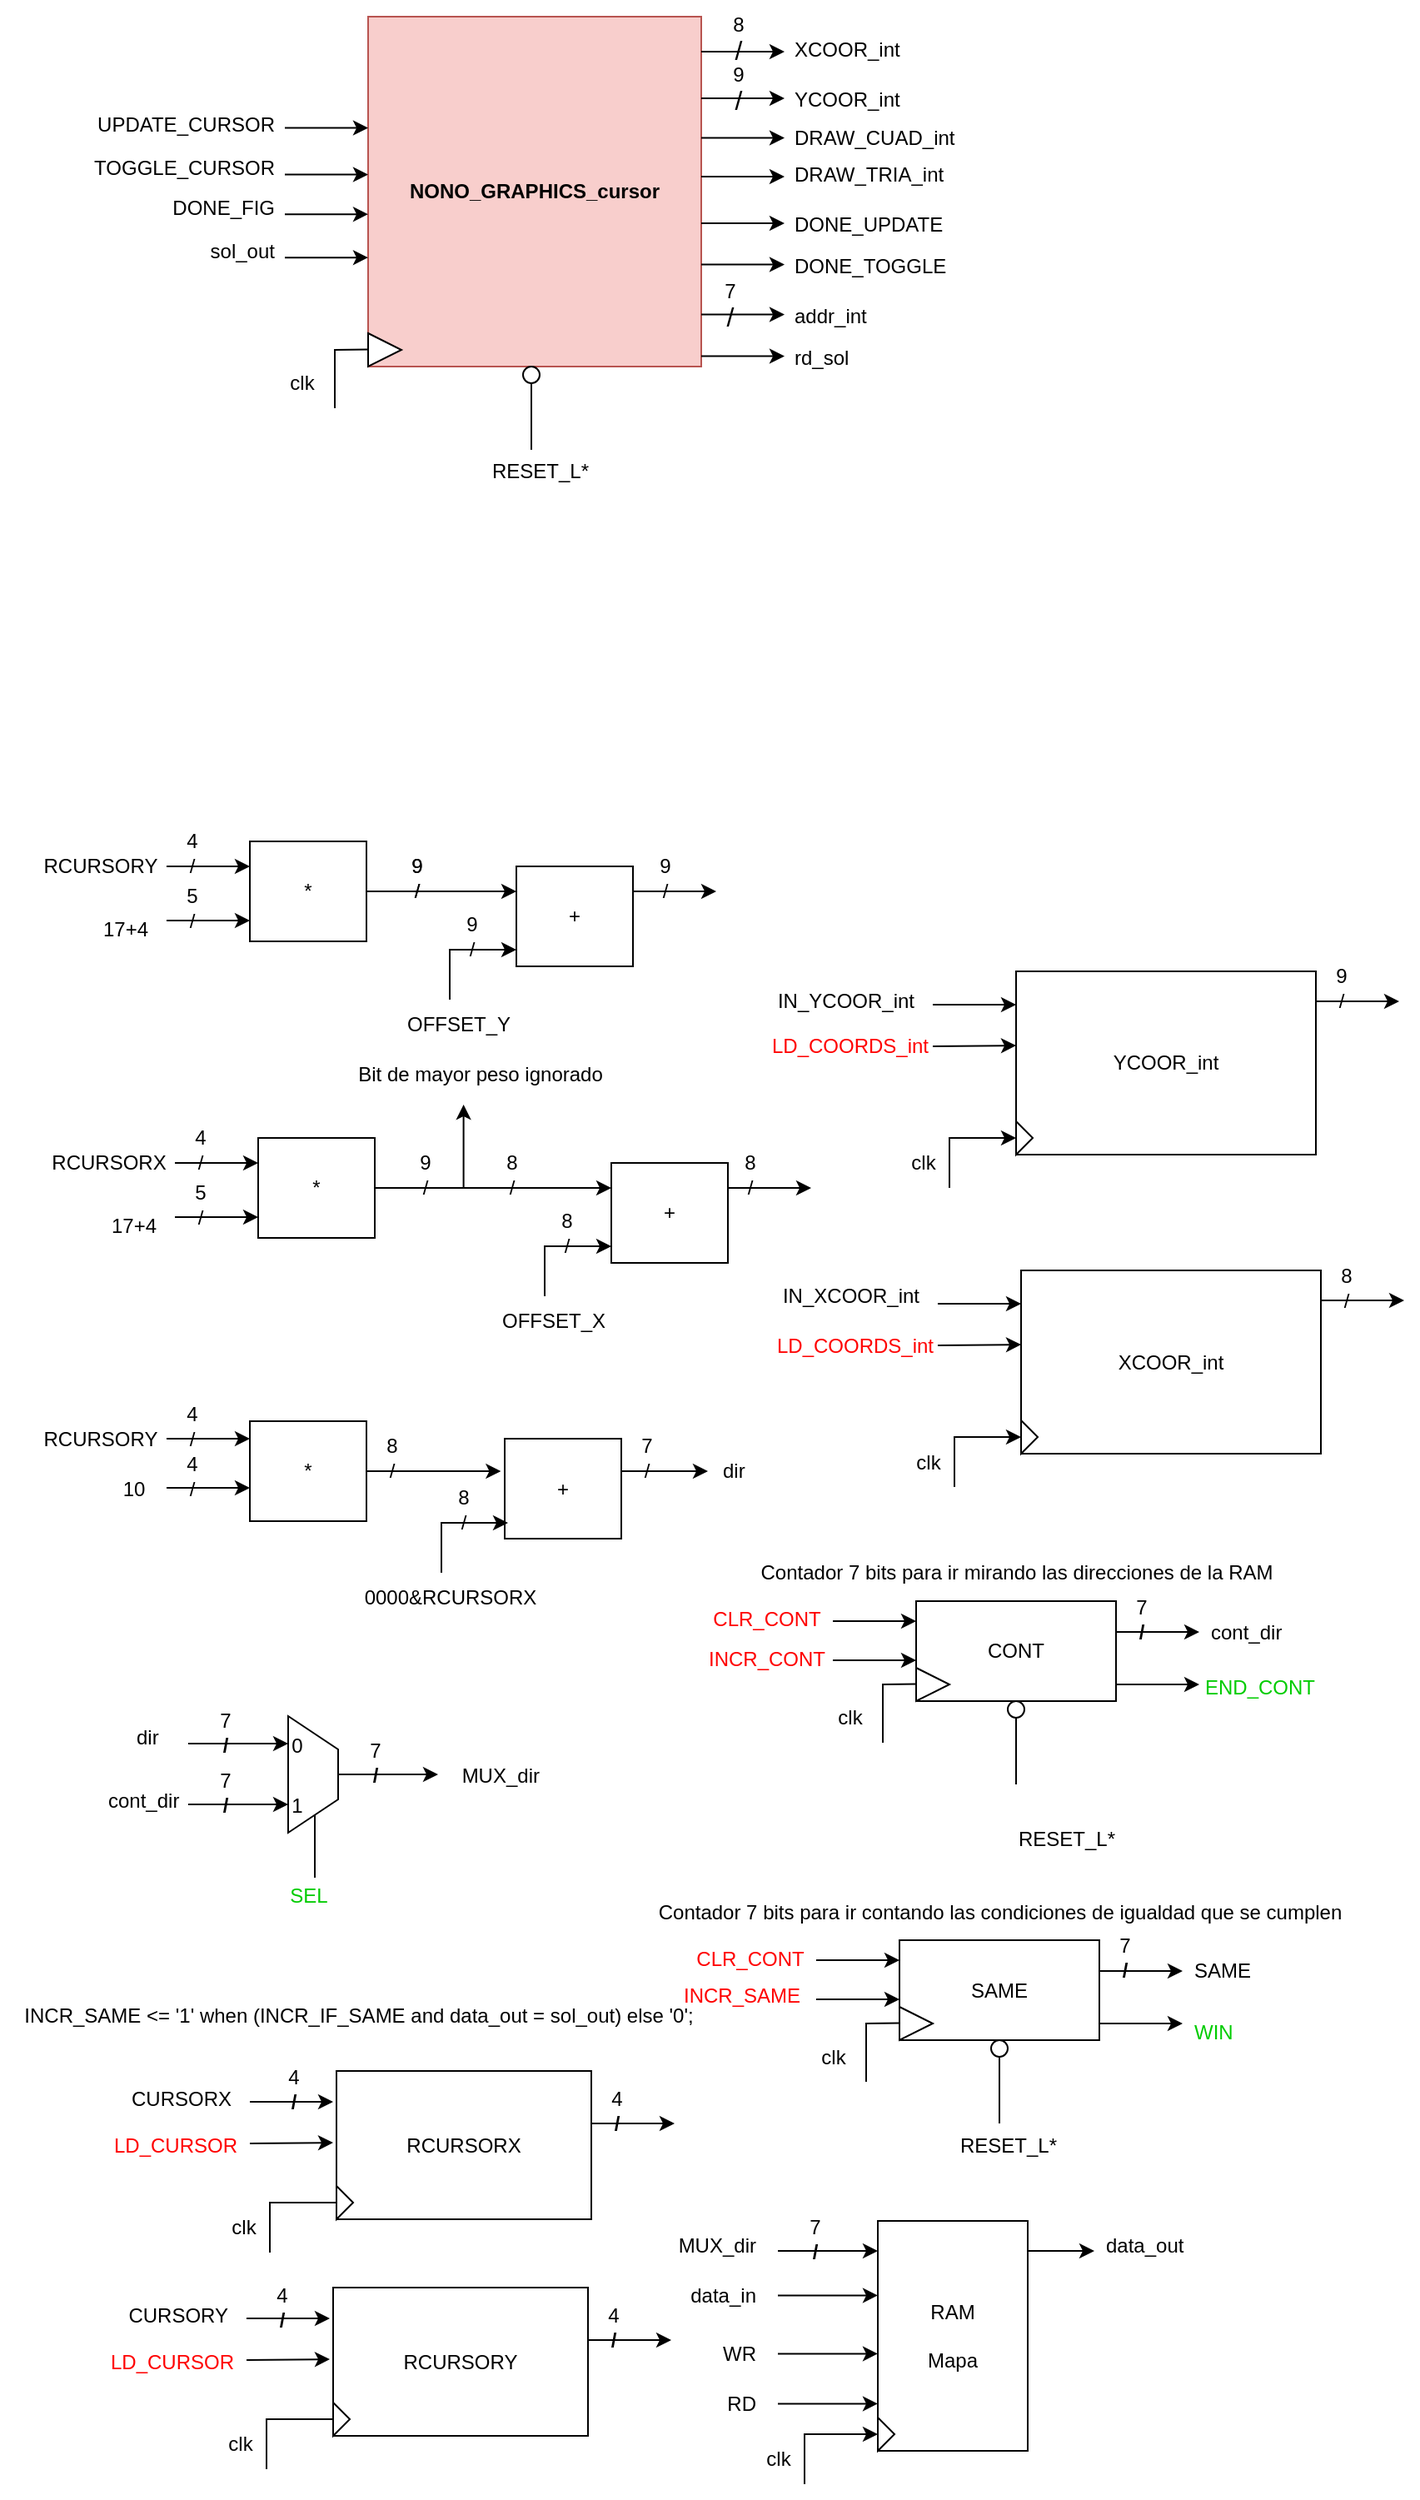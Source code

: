 <mxfile version="22.1.21" type="device">
  <diagram name="Page-1" id="btp2FHUVKv2wp8G3yKKz">
    <mxGraphModel dx="3544" dy="2386" grid="1" gridSize="10" guides="1" tooltips="1" connect="1" arrows="1" fold="1" page="1" pageScale="1" pageWidth="850" pageHeight="1100" math="0" shadow="0">
      <root>
        <mxCell id="0" />
        <mxCell id="1" parent="0" />
        <mxCell id="HmjeX0NrFTV2RBuzeUnH-74" value="" style="edgeStyle=none;orthogonalLoop=1;jettySize=auto;html=1;rounded=0;endArrow=none;endFill=0;" parent="1" edge="1">
          <mxGeometry width="100" relative="1" as="geometry">
            <mxPoint x="-661" y="717" as="sourcePoint" />
            <mxPoint x="-661" y="677" as="targetPoint" />
            <Array as="points" />
          </mxGeometry>
        </mxCell>
        <mxCell id="_-1uG-47PIhJoM_87xiy-3" value="XCOOR_int" style="rounded=0;whiteSpace=wrap;html=1;" parent="1" vertex="1">
          <mxGeometry x="-237" y="352.5" width="180" height="110" as="geometry" />
        </mxCell>
        <mxCell id="_-1uG-47PIhJoM_87xiy-4" value="" style="triangle;whiteSpace=wrap;html=1;" parent="1" vertex="1">
          <mxGeometry x="-237" y="442.5" width="10" height="20" as="geometry" />
        </mxCell>
        <mxCell id="_-1uG-47PIhJoM_87xiy-5" value="" style="edgeStyle=none;orthogonalLoop=1;jettySize=auto;html=1;rounded=0;" parent="1" edge="1">
          <mxGeometry width="100" relative="1" as="geometry">
            <mxPoint x="-287" y="372.5" as="sourcePoint" />
            <mxPoint x="-237" y="372.5" as="targetPoint" />
            <Array as="points" />
          </mxGeometry>
        </mxCell>
        <mxCell id="_-1uG-47PIhJoM_87xiy-6" value="" style="edgeStyle=none;orthogonalLoop=1;jettySize=auto;html=1;rounded=0;" parent="1" edge="1">
          <mxGeometry width="100" relative="1" as="geometry">
            <mxPoint x="-287" y="397.5" as="sourcePoint" />
            <mxPoint x="-237" y="397" as="targetPoint" />
            <Array as="points" />
          </mxGeometry>
        </mxCell>
        <mxCell id="_-1uG-47PIhJoM_87xiy-7" value="LD_COORDS_int" style="text;html=1;align=center;verticalAlign=middle;resizable=0;points=[];autosize=1;strokeColor=none;fillColor=none;fontColor=#FF0000;" parent="1" vertex="1">
          <mxGeometry x="-397" y="382.5" width="120" height="30" as="geometry" />
        </mxCell>
        <mxCell id="_-1uG-47PIhJoM_87xiy-8" value="IN_XCOOR_int" style="text;html=1;align=right;verticalAlign=middle;resizable=0;points=[];autosize=1;strokeColor=none;fillColor=none;" parent="1" vertex="1">
          <mxGeometry x="-407" y="352.5" width="110" height="30" as="geometry" />
        </mxCell>
        <mxCell id="_-1uG-47PIhJoM_87xiy-12" style="edgeStyle=orthogonalEdgeStyle;rounded=0;orthogonalLoop=1;jettySize=auto;html=1;exitX=1;exitY=0.25;exitDx=0;exitDy=0;" parent="1" source="_-1uG-47PIhJoM_87xiy-9" edge="1">
          <mxGeometry relative="1" as="geometry">
            <mxPoint x="-363" y="303" as="targetPoint" />
          </mxGeometry>
        </mxCell>
        <mxCell id="_-1uG-47PIhJoM_87xiy-9" value="+" style="rounded=0;whiteSpace=wrap;html=1;" parent="1" vertex="1">
          <mxGeometry x="-483" y="288" width="70" height="60" as="geometry" />
        </mxCell>
        <mxCell id="_-1uG-47PIhJoM_87xiy-10" value="" style="edgeStyle=none;orthogonalLoop=1;jettySize=auto;html=1;rounded=0;" parent="1" edge="1">
          <mxGeometry width="100" relative="1" as="geometry">
            <mxPoint x="-523" y="368" as="sourcePoint" />
            <mxPoint x="-483" y="338" as="targetPoint" />
            <Array as="points">
              <mxPoint x="-523" y="338" />
            </Array>
          </mxGeometry>
        </mxCell>
        <mxCell id="_-1uG-47PIhJoM_87xiy-11" value="OFFSET_X" style="text;html=1;align=center;verticalAlign=middle;resizable=0;points=[];autosize=1;strokeColor=none;fillColor=none;" parent="1" vertex="1">
          <mxGeometry x="-563" y="368" width="90" height="30" as="geometry" />
        </mxCell>
        <mxCell id="_-1uG-47PIhJoM_87xiy-14" style="edgeStyle=orthogonalEdgeStyle;rounded=0;orthogonalLoop=1;jettySize=auto;html=1;entryX=0;entryY=0.25;entryDx=0;entryDy=0;" parent="1" source="_-1uG-47PIhJoM_87xiy-13" target="_-1uG-47PIhJoM_87xiy-9" edge="1">
          <mxGeometry relative="1" as="geometry" />
        </mxCell>
        <mxCell id="_-1uG-47PIhJoM_87xiy-13" value="*" style="rounded=0;whiteSpace=wrap;html=1;" parent="1" vertex="1">
          <mxGeometry x="-695" y="273" width="70" height="60" as="geometry" />
        </mxCell>
        <mxCell id="_-1uG-47PIhJoM_87xiy-15" value="" style="edgeStyle=none;orthogonalLoop=1;jettySize=auto;html=1;rounded=0;" parent="1" edge="1">
          <mxGeometry width="100" relative="1" as="geometry">
            <mxPoint x="-571.7" y="303" as="sourcePoint" />
            <mxPoint x="-571.7" y="253" as="targetPoint" />
            <Array as="points" />
          </mxGeometry>
        </mxCell>
        <mxCell id="_-1uG-47PIhJoM_87xiy-16" value="/" style="text;html=1;align=center;verticalAlign=middle;resizable=0;points=[];autosize=1;strokeColor=none;fillColor=none;" parent="1" vertex="1">
          <mxGeometry x="-610" y="288" width="30" height="30" as="geometry" />
        </mxCell>
        <mxCell id="_-1uG-47PIhJoM_87xiy-18" value="9" style="text;html=1;align=center;verticalAlign=middle;resizable=0;points=[];autosize=1;strokeColor=none;fillColor=none;" parent="1" vertex="1">
          <mxGeometry x="-610" y="273" width="30" height="30" as="geometry" />
        </mxCell>
        <mxCell id="_-1uG-47PIhJoM_87xiy-19" value="" style="edgeStyle=none;orthogonalLoop=1;jettySize=auto;html=1;rounded=0;" parent="1" edge="1">
          <mxGeometry width="100" relative="1" as="geometry">
            <mxPoint x="-745" y="288" as="sourcePoint" />
            <mxPoint x="-695" y="288" as="targetPoint" />
            <Array as="points" />
          </mxGeometry>
        </mxCell>
        <mxCell id="_-1uG-47PIhJoM_87xiy-20" value="" style="edgeStyle=none;orthogonalLoop=1;jettySize=auto;html=1;rounded=0;" parent="1" edge="1">
          <mxGeometry width="100" relative="1" as="geometry">
            <mxPoint x="-745" y="320.5" as="sourcePoint" />
            <mxPoint x="-695" y="320.5" as="targetPoint" />
            <Array as="points" />
          </mxGeometry>
        </mxCell>
        <mxCell id="_-1uG-47PIhJoM_87xiy-21" value="RCURSORX" style="text;html=1;align=center;verticalAlign=middle;resizable=0;points=[];autosize=1;strokeColor=none;fillColor=none;" parent="1" vertex="1">
          <mxGeometry x="-830" y="273" width="90" height="30" as="geometry" />
        </mxCell>
        <mxCell id="_-1uG-47PIhJoM_87xiy-22" value="17+4" style="text;html=1;align=center;verticalAlign=middle;resizable=0;points=[];autosize=1;strokeColor=none;fillColor=none;" parent="1" vertex="1">
          <mxGeometry x="-795" y="310.5" width="50" height="30" as="geometry" />
        </mxCell>
        <mxCell id="_-1uG-47PIhJoM_87xiy-23" value="/" style="text;html=1;align=center;verticalAlign=middle;resizable=0;points=[];autosize=1;strokeColor=none;fillColor=none;" parent="1" vertex="1">
          <mxGeometry x="-745" y="273" width="30" height="30" as="geometry" />
        </mxCell>
        <mxCell id="_-1uG-47PIhJoM_87xiy-24" value="4" style="text;html=1;align=center;verticalAlign=middle;resizable=0;points=[];autosize=1;strokeColor=none;fillColor=none;" parent="1" vertex="1">
          <mxGeometry x="-745" y="258" width="30" height="30" as="geometry" />
        </mxCell>
        <mxCell id="_-1uG-47PIhJoM_87xiy-25" value="/" style="text;html=1;align=center;verticalAlign=middle;resizable=0;points=[];autosize=1;strokeColor=none;fillColor=none;" parent="1" vertex="1">
          <mxGeometry x="-745" y="306" width="30" height="30" as="geometry" />
        </mxCell>
        <mxCell id="_-1uG-47PIhJoM_87xiy-26" value="5" style="text;html=1;align=center;verticalAlign=middle;resizable=0;points=[];autosize=1;strokeColor=none;fillColor=none;" parent="1" vertex="1">
          <mxGeometry x="-745" y="291" width="30" height="30" as="geometry" />
        </mxCell>
        <mxCell id="_-1uG-47PIhJoM_87xiy-27" value="Bit de mayor peso ignorado" style="text;html=1;align=center;verticalAlign=middle;resizable=0;points=[];autosize=1;strokeColor=none;fillColor=none;" parent="1" vertex="1">
          <mxGeometry x="-647" y="220" width="170" height="30" as="geometry" />
        </mxCell>
        <mxCell id="_-1uG-47PIhJoM_87xiy-28" value="" style="edgeStyle=none;orthogonalLoop=1;jettySize=auto;html=1;rounded=0;" parent="1" edge="1">
          <mxGeometry width="100" relative="1" as="geometry">
            <mxPoint x="-57" y="370.5" as="sourcePoint" />
            <mxPoint x="-7" y="370.5" as="targetPoint" />
            <Array as="points" />
          </mxGeometry>
        </mxCell>
        <mxCell id="_-1uG-47PIhJoM_87xiy-29" value="/" style="text;html=1;align=center;verticalAlign=middle;resizable=0;points=[];autosize=1;strokeColor=none;fillColor=none;" parent="1" vertex="1">
          <mxGeometry x="-57" y="355.5" width="30" height="30" as="geometry" />
        </mxCell>
        <mxCell id="_-1uG-47PIhJoM_87xiy-30" value="8" style="text;html=1;align=center;verticalAlign=middle;resizable=0;points=[];autosize=1;strokeColor=none;fillColor=none;" parent="1" vertex="1">
          <mxGeometry x="-57" y="340.5" width="30" height="30" as="geometry" />
        </mxCell>
        <mxCell id="_-1uG-47PIhJoM_87xiy-31" value="" style="edgeStyle=none;orthogonalLoop=1;jettySize=auto;html=1;rounded=0;" parent="1" edge="1">
          <mxGeometry width="100" relative="1" as="geometry">
            <mxPoint x="-277" y="482.5" as="sourcePoint" />
            <mxPoint x="-237" y="452.5" as="targetPoint" />
            <Array as="points">
              <mxPoint x="-277" y="452.5" />
            </Array>
          </mxGeometry>
        </mxCell>
        <mxCell id="_-1uG-47PIhJoM_87xiy-32" value="RAM&lt;br&gt;&lt;br&gt;Mapa" style="rounded=0;whiteSpace=wrap;html=1;" parent="1" vertex="1">
          <mxGeometry x="-323" y="923" width="90" height="138" as="geometry" />
        </mxCell>
        <mxCell id="_-1uG-47PIhJoM_87xiy-34" value="" style="edgeStyle=none;orthogonalLoop=1;jettySize=auto;html=1;rounded=0;" parent="1" edge="1">
          <mxGeometry width="100" relative="1" as="geometry">
            <mxPoint x="-383" y="941" as="sourcePoint" />
            <mxPoint x="-323" y="941" as="targetPoint" />
            <Array as="points" />
          </mxGeometry>
        </mxCell>
        <mxCell id="_-1uG-47PIhJoM_87xiy-35" value="" style="edgeStyle=none;orthogonalLoop=1;jettySize=auto;html=1;rounded=0;" parent="1" edge="1">
          <mxGeometry width="100" relative="1" as="geometry">
            <mxPoint x="-383" y="967.74" as="sourcePoint" />
            <mxPoint x="-323" y="967.74" as="targetPoint" />
            <Array as="points" />
          </mxGeometry>
        </mxCell>
        <mxCell id="_-1uG-47PIhJoM_87xiy-36" value="MUX_dir" style="text;html=1;align=right;verticalAlign=middle;resizable=0;points=[];autosize=1;strokeColor=none;fillColor=none;" parent="1" vertex="1">
          <mxGeometry x="-465" y="923" width="70" height="30" as="geometry" />
        </mxCell>
        <mxCell id="_-1uG-47PIhJoM_87xiy-37" value="data_in" style="text;html=1;align=right;verticalAlign=middle;resizable=0;points=[];autosize=1;strokeColor=none;fillColor=none;" parent="1" vertex="1">
          <mxGeometry x="-455" y="953" width="60" height="30" as="geometry" />
        </mxCell>
        <mxCell id="_-1uG-47PIhJoM_87xiy-38" value="/" style="text;html=1;align=center;verticalAlign=middle;resizable=0;points=[];autosize=1;strokeColor=none;fillColor=none;" parent="1" vertex="1">
          <mxGeometry x="-558" y="288" width="30" height="30" as="geometry" />
        </mxCell>
        <mxCell id="_-1uG-47PIhJoM_87xiy-39" value="8" style="text;html=1;align=center;verticalAlign=middle;resizable=0;points=[];autosize=1;strokeColor=none;fillColor=none;" parent="1" vertex="1">
          <mxGeometry x="-558" y="273" width="30" height="30" as="geometry" />
        </mxCell>
        <mxCell id="_-1uG-47PIhJoM_87xiy-40" value="/" style="text;html=1;align=center;verticalAlign=middle;resizable=0;points=[];autosize=1;strokeColor=none;fillColor=none;" parent="1" vertex="1">
          <mxGeometry x="-525" y="323" width="30" height="30" as="geometry" />
        </mxCell>
        <mxCell id="_-1uG-47PIhJoM_87xiy-41" value="8" style="text;html=1;align=center;verticalAlign=middle;resizable=0;points=[];autosize=1;strokeColor=none;fillColor=none;" parent="1" vertex="1">
          <mxGeometry x="-525" y="308" width="30" height="30" as="geometry" />
        </mxCell>
        <mxCell id="_-1uG-47PIhJoM_87xiy-42" value="/" style="text;html=1;align=center;verticalAlign=middle;resizable=0;points=[];autosize=1;strokeColor=none;fillColor=none;fontStyle=1" parent="1" vertex="1">
          <mxGeometry x="-376" y="927" width="30" height="30" as="geometry" />
        </mxCell>
        <mxCell id="_-1uG-47PIhJoM_87xiy-43" value="7" style="text;html=1;align=center;verticalAlign=middle;resizable=0;points=[];autosize=1;strokeColor=none;fillColor=none;" parent="1" vertex="1">
          <mxGeometry x="-376" y="912" width="30" height="30" as="geometry" />
        </mxCell>
        <mxCell id="_-1uG-47PIhJoM_87xiy-44" value="" style="edgeStyle=none;orthogonalLoop=1;jettySize=auto;html=1;rounded=0;" parent="1" edge="1">
          <mxGeometry width="100" relative="1" as="geometry">
            <mxPoint x="-383" y="1002.74" as="sourcePoint" />
            <mxPoint x="-323" y="1002.74" as="targetPoint" />
            <Array as="points" />
          </mxGeometry>
        </mxCell>
        <mxCell id="_-1uG-47PIhJoM_87xiy-45" value="WR" style="text;html=1;align=right;verticalAlign=middle;resizable=0;points=[];autosize=1;strokeColor=none;fillColor=none;" parent="1" vertex="1">
          <mxGeometry x="-435" y="988" width="40" height="30" as="geometry" />
        </mxCell>
        <mxCell id="_-1uG-47PIhJoM_87xiy-46" value="" style="edgeStyle=none;orthogonalLoop=1;jettySize=auto;html=1;rounded=0;" parent="1" edge="1">
          <mxGeometry width="100" relative="1" as="geometry">
            <mxPoint x="-383" y="1032.74" as="sourcePoint" />
            <mxPoint x="-323" y="1032.74" as="targetPoint" />
            <Array as="points" />
          </mxGeometry>
        </mxCell>
        <mxCell id="_-1uG-47PIhJoM_87xiy-47" value="RD" style="text;html=1;align=right;verticalAlign=middle;resizable=0;points=[];autosize=1;strokeColor=none;fillColor=none;" parent="1" vertex="1">
          <mxGeometry x="-435" y="1018" width="40" height="30" as="geometry" />
        </mxCell>
        <mxCell id="_-1uG-47PIhJoM_87xiy-49" value="" style="edgeStyle=none;orthogonalLoop=1;jettySize=auto;html=1;rounded=0;" parent="1" edge="1">
          <mxGeometry width="100" relative="1" as="geometry">
            <mxPoint x="-233" y="941" as="sourcePoint" />
            <mxPoint x="-193" y="941" as="targetPoint" />
            <Array as="points" />
          </mxGeometry>
        </mxCell>
        <mxCell id="_-1uG-47PIhJoM_87xiy-50" value="data_out" style="text;html=1;align=left;verticalAlign=middle;resizable=0;points=[];autosize=1;strokeColor=none;fillColor=none;" parent="1" vertex="1">
          <mxGeometry x="-188" y="923" width="70" height="30" as="geometry" />
        </mxCell>
        <mxCell id="_-1uG-47PIhJoM_87xiy-52" value="clk" style="text;html=1;align=center;verticalAlign=middle;resizable=0;points=[];autosize=1;strokeColor=none;fillColor=none;" parent="1" vertex="1">
          <mxGeometry x="-313" y="452.5" width="40" height="30" as="geometry" />
        </mxCell>
        <mxCell id="_-1uG-47PIhJoM_87xiy-53" value="" style="triangle;whiteSpace=wrap;html=1;" parent="1" vertex="1">
          <mxGeometry x="-323" y="1041" width="10" height="20" as="geometry" />
        </mxCell>
        <mxCell id="_-1uG-47PIhJoM_87xiy-54" value="" style="edgeStyle=none;orthogonalLoop=1;jettySize=auto;html=1;rounded=0;entryX=0;entryY=0.5;entryDx=0;entryDy=0;" parent="1" target="_-1uG-47PIhJoM_87xiy-53" edge="1">
          <mxGeometry width="100" relative="1" as="geometry">
            <mxPoint x="-367" y="1081" as="sourcePoint" />
            <mxPoint x="-327" y="1051" as="targetPoint" />
            <Array as="points">
              <mxPoint x="-367" y="1051" />
            </Array>
          </mxGeometry>
        </mxCell>
        <mxCell id="_-1uG-47PIhJoM_87xiy-55" value="clk" style="text;html=1;align=center;verticalAlign=middle;resizable=0;points=[];autosize=1;strokeColor=none;fillColor=none;" parent="1" vertex="1">
          <mxGeometry x="-403" y="1051" width="40" height="30" as="geometry" />
        </mxCell>
        <mxCell id="_-1uG-47PIhJoM_87xiy-56" value="YCOOR_int" style="rounded=0;whiteSpace=wrap;html=1;" parent="1" vertex="1">
          <mxGeometry x="-240" y="173" width="180" height="110" as="geometry" />
        </mxCell>
        <mxCell id="_-1uG-47PIhJoM_87xiy-57" value="" style="triangle;whiteSpace=wrap;html=1;" parent="1" vertex="1">
          <mxGeometry x="-240" y="263" width="10" height="20" as="geometry" />
        </mxCell>
        <mxCell id="_-1uG-47PIhJoM_87xiy-58" value="" style="edgeStyle=none;orthogonalLoop=1;jettySize=auto;html=1;rounded=0;" parent="1" edge="1">
          <mxGeometry width="100" relative="1" as="geometry">
            <mxPoint x="-290" y="193" as="sourcePoint" />
            <mxPoint x="-240" y="193" as="targetPoint" />
            <Array as="points" />
          </mxGeometry>
        </mxCell>
        <mxCell id="_-1uG-47PIhJoM_87xiy-59" value="" style="edgeStyle=none;orthogonalLoop=1;jettySize=auto;html=1;rounded=0;" parent="1" edge="1">
          <mxGeometry width="100" relative="1" as="geometry">
            <mxPoint x="-290" y="218" as="sourcePoint" />
            <mxPoint x="-240" y="217.5" as="targetPoint" />
            <Array as="points" />
          </mxGeometry>
        </mxCell>
        <mxCell id="_-1uG-47PIhJoM_87xiy-60" value="LD_COORDS_int" style="text;html=1;align=center;verticalAlign=middle;resizable=0;points=[];autosize=1;strokeColor=none;fillColor=none;fontColor=#FF0000;" parent="1" vertex="1">
          <mxGeometry x="-400" y="203" width="120" height="30" as="geometry" />
        </mxCell>
        <mxCell id="_-1uG-47PIhJoM_87xiy-61" value="IN_YCOOR_int" style="text;html=1;align=right;verticalAlign=middle;resizable=0;points=[];autosize=1;strokeColor=none;fillColor=none;" parent="1" vertex="1">
          <mxGeometry x="-410" y="176" width="110" height="30" as="geometry" />
        </mxCell>
        <mxCell id="_-1uG-47PIhJoM_87xiy-62" style="edgeStyle=orthogonalEdgeStyle;rounded=0;orthogonalLoop=1;jettySize=auto;html=1;exitX=1;exitY=0.25;exitDx=0;exitDy=0;" parent="1" source="_-1uG-47PIhJoM_87xiy-63" edge="1">
          <mxGeometry relative="1" as="geometry">
            <mxPoint x="-420" y="125" as="targetPoint" />
          </mxGeometry>
        </mxCell>
        <mxCell id="_-1uG-47PIhJoM_87xiy-63" value="+" style="rounded=0;whiteSpace=wrap;html=1;" parent="1" vertex="1">
          <mxGeometry x="-540" y="110" width="70" height="60" as="geometry" />
        </mxCell>
        <mxCell id="_-1uG-47PIhJoM_87xiy-64" value="" style="edgeStyle=none;orthogonalLoop=1;jettySize=auto;html=1;rounded=0;" parent="1" edge="1">
          <mxGeometry width="100" relative="1" as="geometry">
            <mxPoint x="-580" y="190" as="sourcePoint" />
            <mxPoint x="-540" y="160" as="targetPoint" />
            <Array as="points">
              <mxPoint x="-580" y="160" />
            </Array>
          </mxGeometry>
        </mxCell>
        <mxCell id="_-1uG-47PIhJoM_87xiy-65" value="OFFSET_Y" style="text;html=1;align=center;verticalAlign=middle;resizable=0;points=[];autosize=1;strokeColor=none;fillColor=none;" parent="1" vertex="1">
          <mxGeometry x="-620" y="190" width="90" height="30" as="geometry" />
        </mxCell>
        <mxCell id="_-1uG-47PIhJoM_87xiy-66" style="edgeStyle=orthogonalEdgeStyle;rounded=0;orthogonalLoop=1;jettySize=auto;html=1;entryX=0;entryY=0.25;entryDx=0;entryDy=0;" parent="1" source="_-1uG-47PIhJoM_87xiy-67" target="_-1uG-47PIhJoM_87xiy-63" edge="1">
          <mxGeometry relative="1" as="geometry" />
        </mxCell>
        <mxCell id="_-1uG-47PIhJoM_87xiy-67" value="*" style="rounded=0;whiteSpace=wrap;html=1;" parent="1" vertex="1">
          <mxGeometry x="-700" y="95" width="70" height="60" as="geometry" />
        </mxCell>
        <mxCell id="_-1uG-47PIhJoM_87xiy-69" value="/" style="text;html=1;align=center;verticalAlign=middle;resizable=0;points=[];autosize=1;strokeColor=none;fillColor=none;" parent="1" vertex="1">
          <mxGeometry x="-615" y="110" width="30" height="30" as="geometry" />
        </mxCell>
        <mxCell id="_-1uG-47PIhJoM_87xiy-70" value="9" style="text;html=1;align=center;verticalAlign=middle;resizable=0;points=[];autosize=1;strokeColor=none;fillColor=none;" parent="1" vertex="1">
          <mxGeometry x="-615" y="95" width="30" height="30" as="geometry" />
        </mxCell>
        <mxCell id="_-1uG-47PIhJoM_87xiy-71" value="" style="edgeStyle=none;orthogonalLoop=1;jettySize=auto;html=1;rounded=0;" parent="1" edge="1">
          <mxGeometry width="100" relative="1" as="geometry">
            <mxPoint x="-750" y="110" as="sourcePoint" />
            <mxPoint x="-700" y="110" as="targetPoint" />
            <Array as="points" />
          </mxGeometry>
        </mxCell>
        <mxCell id="_-1uG-47PIhJoM_87xiy-72" value="" style="edgeStyle=none;orthogonalLoop=1;jettySize=auto;html=1;rounded=0;" parent="1" edge="1">
          <mxGeometry width="100" relative="1" as="geometry">
            <mxPoint x="-750" y="142.5" as="sourcePoint" />
            <mxPoint x="-700" y="142.5" as="targetPoint" />
            <Array as="points" />
          </mxGeometry>
        </mxCell>
        <mxCell id="_-1uG-47PIhJoM_87xiy-73" value="RCURSORY" style="text;html=1;align=center;verticalAlign=middle;resizable=0;points=[];autosize=1;strokeColor=none;fillColor=none;" parent="1" vertex="1">
          <mxGeometry x="-835" y="95" width="90" height="30" as="geometry" />
        </mxCell>
        <mxCell id="_-1uG-47PIhJoM_87xiy-74" value="17+4" style="text;html=1;align=center;verticalAlign=middle;resizable=0;points=[];autosize=1;strokeColor=none;fillColor=none;" parent="1" vertex="1">
          <mxGeometry x="-800" y="132.5" width="50" height="30" as="geometry" />
        </mxCell>
        <mxCell id="_-1uG-47PIhJoM_87xiy-75" value="/" style="text;html=1;align=center;verticalAlign=middle;resizable=0;points=[];autosize=1;strokeColor=none;fillColor=none;" parent="1" vertex="1">
          <mxGeometry x="-750" y="95" width="30" height="30" as="geometry" />
        </mxCell>
        <mxCell id="_-1uG-47PIhJoM_87xiy-76" value="4" style="text;html=1;align=center;verticalAlign=middle;resizable=0;points=[];autosize=1;strokeColor=none;fillColor=none;" parent="1" vertex="1">
          <mxGeometry x="-750" y="80" width="30" height="30" as="geometry" />
        </mxCell>
        <mxCell id="_-1uG-47PIhJoM_87xiy-77" value="/" style="text;html=1;align=center;verticalAlign=middle;resizable=0;points=[];autosize=1;strokeColor=none;fillColor=none;" parent="1" vertex="1">
          <mxGeometry x="-750" y="128" width="30" height="30" as="geometry" />
        </mxCell>
        <mxCell id="_-1uG-47PIhJoM_87xiy-78" value="5" style="text;html=1;align=center;verticalAlign=middle;resizable=0;points=[];autosize=1;strokeColor=none;fillColor=none;" parent="1" vertex="1">
          <mxGeometry x="-750" y="113" width="30" height="30" as="geometry" />
        </mxCell>
        <mxCell id="_-1uG-47PIhJoM_87xiy-80" value="" style="edgeStyle=none;orthogonalLoop=1;jettySize=auto;html=1;rounded=0;" parent="1" edge="1">
          <mxGeometry width="100" relative="1" as="geometry">
            <mxPoint x="-60" y="191" as="sourcePoint" />
            <mxPoint x="-10" y="191" as="targetPoint" />
            <Array as="points" />
          </mxGeometry>
        </mxCell>
        <mxCell id="_-1uG-47PIhJoM_87xiy-81" value="/" style="text;html=1;align=center;verticalAlign=middle;resizable=0;points=[];autosize=1;strokeColor=none;fillColor=none;" parent="1" vertex="1">
          <mxGeometry x="-60" y="176" width="30" height="30" as="geometry" />
        </mxCell>
        <mxCell id="_-1uG-47PIhJoM_87xiy-82" value="9" style="text;html=1;align=center;verticalAlign=middle;resizable=0;points=[];autosize=1;strokeColor=none;fillColor=none;" parent="1" vertex="1">
          <mxGeometry x="-60" y="161" width="30" height="30" as="geometry" />
        </mxCell>
        <mxCell id="_-1uG-47PIhJoM_87xiy-83" value="" style="edgeStyle=none;orthogonalLoop=1;jettySize=auto;html=1;rounded=0;" parent="1" edge="1">
          <mxGeometry width="100" relative="1" as="geometry">
            <mxPoint x="-280" y="303" as="sourcePoint" />
            <mxPoint x="-240" y="273" as="targetPoint" />
            <Array as="points">
              <mxPoint x="-280" y="273" />
            </Array>
          </mxGeometry>
        </mxCell>
        <mxCell id="_-1uG-47PIhJoM_87xiy-84" value="/" style="text;html=1;align=center;verticalAlign=middle;resizable=0;points=[];autosize=1;strokeColor=none;fillColor=none;" parent="1" vertex="1">
          <mxGeometry x="-615" y="110" width="30" height="30" as="geometry" />
        </mxCell>
        <mxCell id="_-1uG-47PIhJoM_87xiy-85" value="9" style="text;html=1;align=center;verticalAlign=middle;resizable=0;points=[];autosize=1;strokeColor=none;fillColor=none;" parent="1" vertex="1">
          <mxGeometry x="-615" y="95" width="30" height="30" as="geometry" />
        </mxCell>
        <mxCell id="_-1uG-47PIhJoM_87xiy-86" value="/" style="text;html=1;align=center;verticalAlign=middle;resizable=0;points=[];autosize=1;strokeColor=none;fillColor=none;" parent="1" vertex="1">
          <mxGeometry x="-582" y="145" width="30" height="30" as="geometry" />
        </mxCell>
        <mxCell id="_-1uG-47PIhJoM_87xiy-87" value="9" style="text;html=1;align=center;verticalAlign=middle;resizable=0;points=[];autosize=1;strokeColor=none;fillColor=none;" parent="1" vertex="1">
          <mxGeometry x="-582" y="130" width="30" height="30" as="geometry" />
        </mxCell>
        <mxCell id="_-1uG-47PIhJoM_87xiy-88" value="clk" style="text;html=1;align=center;verticalAlign=middle;resizable=0;points=[];autosize=1;strokeColor=none;fillColor=none;" parent="1" vertex="1">
          <mxGeometry x="-316" y="273" width="40" height="30" as="geometry" />
        </mxCell>
        <mxCell id="_-1uG-47PIhJoM_87xiy-89" value="/" style="text;html=1;align=center;verticalAlign=middle;resizable=0;points=[];autosize=1;strokeColor=none;fillColor=none;" parent="1" vertex="1">
          <mxGeometry x="-466" y="110" width="30" height="30" as="geometry" />
        </mxCell>
        <mxCell id="_-1uG-47PIhJoM_87xiy-90" value="9" style="text;html=1;align=center;verticalAlign=middle;resizable=0;points=[];autosize=1;strokeColor=none;fillColor=none;" parent="1" vertex="1">
          <mxGeometry x="-466" y="95" width="30" height="30" as="geometry" />
        </mxCell>
        <mxCell id="_-1uG-47PIhJoM_87xiy-91" value="/" style="text;html=1;align=center;verticalAlign=middle;resizable=0;points=[];autosize=1;strokeColor=none;fillColor=none;" parent="1" vertex="1">
          <mxGeometry x="-415" y="288" width="30" height="30" as="geometry" />
        </mxCell>
        <mxCell id="_-1uG-47PIhJoM_87xiy-92" value="8" style="text;html=1;align=center;verticalAlign=middle;resizable=0;points=[];autosize=1;strokeColor=none;fillColor=none;" parent="1" vertex="1">
          <mxGeometry x="-415" y="273" width="30" height="30" as="geometry" />
        </mxCell>
        <mxCell id="_-1uG-47PIhJoM_87xiy-105" style="edgeStyle=orthogonalEdgeStyle;rounded=0;orthogonalLoop=1;jettySize=auto;html=1;entryX=-0.033;entryY=0.326;entryDx=0;entryDy=0;entryPerimeter=0;" parent="1" source="_-1uG-47PIhJoM_87xiy-93" target="_-1uG-47PIhJoM_87xiy-94" edge="1">
          <mxGeometry relative="1" as="geometry">
            <mxPoint x="-605" y="473.0" as="targetPoint" />
          </mxGeometry>
        </mxCell>
        <mxCell id="_-1uG-47PIhJoM_87xiy-93" value="*" style="rounded=0;whiteSpace=wrap;html=1;" parent="1" vertex="1">
          <mxGeometry x="-700" y="443" width="70" height="60" as="geometry" />
        </mxCell>
        <mxCell id="_-1uG-47PIhJoM_87xiy-94" value="+" style="rounded=0;whiteSpace=wrap;html=1;" parent="1" vertex="1">
          <mxGeometry x="-547" y="453.5" width="70" height="60" as="geometry" />
        </mxCell>
        <mxCell id="_-1uG-47PIhJoM_87xiy-95" value="" style="edgeStyle=none;orthogonalLoop=1;jettySize=auto;html=1;rounded=0;" parent="1" edge="1">
          <mxGeometry width="100" relative="1" as="geometry">
            <mxPoint x="-750" y="483" as="sourcePoint" />
            <mxPoint x="-700" y="483" as="targetPoint" />
            <Array as="points" />
          </mxGeometry>
        </mxCell>
        <mxCell id="_-1uG-47PIhJoM_87xiy-96" value="10" style="text;html=1;align=center;verticalAlign=middle;resizable=0;points=[];autosize=1;strokeColor=none;fillColor=none;" parent="1" vertex="1">
          <mxGeometry x="-790" y="468.5" width="40" height="30" as="geometry" />
        </mxCell>
        <mxCell id="_-1uG-47PIhJoM_87xiy-97" value="/" style="text;html=1;align=center;verticalAlign=middle;resizable=0;points=[];autosize=1;strokeColor=none;fillColor=none;" parent="1" vertex="1">
          <mxGeometry x="-750" y="468.5" width="30" height="30" as="geometry" />
        </mxCell>
        <mxCell id="_-1uG-47PIhJoM_87xiy-98" value="4" style="text;html=1;align=center;verticalAlign=middle;resizable=0;points=[];autosize=1;strokeColor=none;fillColor=none;" parent="1" vertex="1">
          <mxGeometry x="-750" y="453.5" width="30" height="30" as="geometry" />
        </mxCell>
        <mxCell id="_-1uG-47PIhJoM_87xiy-102" value="" style="edgeStyle=none;orthogonalLoop=1;jettySize=auto;html=1;rounded=0;" parent="1" edge="1">
          <mxGeometry width="100" relative="1" as="geometry">
            <mxPoint x="-750" y="453.5" as="sourcePoint" />
            <mxPoint x="-700" y="453.5" as="targetPoint" />
            <Array as="points" />
          </mxGeometry>
        </mxCell>
        <mxCell id="_-1uG-47PIhJoM_87xiy-103" value="/" style="text;html=1;align=center;verticalAlign=middle;resizable=0;points=[];autosize=1;strokeColor=none;fillColor=none;" parent="1" vertex="1">
          <mxGeometry x="-750" y="438.5" width="30" height="30" as="geometry" />
        </mxCell>
        <mxCell id="_-1uG-47PIhJoM_87xiy-104" value="4" style="text;html=1;align=center;verticalAlign=middle;resizable=0;points=[];autosize=1;strokeColor=none;fillColor=none;" parent="1" vertex="1">
          <mxGeometry x="-750" y="423.5" width="30" height="30" as="geometry" />
        </mxCell>
        <mxCell id="_-1uG-47PIhJoM_87xiy-106" value="RCURSORY" style="text;html=1;align=center;verticalAlign=middle;resizable=0;points=[];autosize=1;strokeColor=none;fillColor=none;" parent="1" vertex="1">
          <mxGeometry x="-835" y="438.5" width="90" height="30" as="geometry" />
        </mxCell>
        <mxCell id="_-1uG-47PIhJoM_87xiy-107" value="" style="edgeStyle=none;orthogonalLoop=1;jettySize=auto;html=1;rounded=0;" parent="1" edge="1">
          <mxGeometry width="100" relative="1" as="geometry">
            <mxPoint x="-585" y="534" as="sourcePoint" />
            <mxPoint x="-545" y="504" as="targetPoint" />
            <Array as="points">
              <mxPoint x="-585" y="504" />
            </Array>
          </mxGeometry>
        </mxCell>
        <mxCell id="_-1uG-47PIhJoM_87xiy-108" value="0000&amp;amp;RCURSORX" style="text;html=1;align=center;verticalAlign=middle;resizable=0;points=[];autosize=1;strokeColor=none;fillColor=none;" parent="1" vertex="1">
          <mxGeometry x="-645" y="534" width="130" height="30" as="geometry" />
        </mxCell>
        <mxCell id="_-1uG-47PIhJoM_87xiy-109" value="/" style="text;html=1;align=center;verticalAlign=middle;resizable=0;points=[];autosize=1;strokeColor=none;fillColor=none;" parent="1" vertex="1">
          <mxGeometry x="-587" y="489" width="30" height="30" as="geometry" />
        </mxCell>
        <mxCell id="_-1uG-47PIhJoM_87xiy-110" value="8" style="text;html=1;align=center;verticalAlign=middle;resizable=0;points=[];autosize=1;strokeColor=none;fillColor=none;" parent="1" vertex="1">
          <mxGeometry x="-587" y="474" width="30" height="30" as="geometry" />
        </mxCell>
        <mxCell id="_-1uG-47PIhJoM_87xiy-113" value="/" style="text;html=1;align=center;verticalAlign=middle;resizable=0;points=[];autosize=1;strokeColor=none;fillColor=none;" parent="1" vertex="1">
          <mxGeometry x="-630" y="458" width="30" height="30" as="geometry" />
        </mxCell>
        <mxCell id="_-1uG-47PIhJoM_87xiy-114" value="8" style="text;html=1;align=center;verticalAlign=middle;resizable=0;points=[];autosize=1;strokeColor=none;fillColor=none;" parent="1" vertex="1">
          <mxGeometry x="-630" y="443" width="30" height="30" as="geometry" />
        </mxCell>
        <mxCell id="_-1uG-47PIhJoM_87xiy-116" style="edgeStyle=orthogonalEdgeStyle;rounded=0;orthogonalLoop=1;jettySize=auto;html=1;" parent="1" edge="1">
          <mxGeometry relative="1" as="geometry">
            <mxPoint x="-425" y="473" as="targetPoint" />
            <mxPoint x="-477" y="473" as="sourcePoint" />
          </mxGeometry>
        </mxCell>
        <mxCell id="_-1uG-47PIhJoM_87xiy-117" value="/" style="text;html=1;align=center;verticalAlign=middle;resizable=0;points=[];autosize=1;strokeColor=none;fillColor=none;" parent="1" vertex="1">
          <mxGeometry x="-477" y="458" width="30" height="30" as="geometry" />
        </mxCell>
        <mxCell id="_-1uG-47PIhJoM_87xiy-118" value="7" style="text;html=1;align=center;verticalAlign=middle;resizable=0;points=[];autosize=1;strokeColor=none;fillColor=none;" parent="1" vertex="1">
          <mxGeometry x="-477" y="443" width="30" height="30" as="geometry" />
        </mxCell>
        <mxCell id="_-1uG-47PIhJoM_87xiy-119" value="dir" style="text;html=1;align=left;verticalAlign=middle;resizable=0;points=[];autosize=1;strokeColor=none;fillColor=none;" parent="1" vertex="1">
          <mxGeometry x="-418" y="458" width="40" height="30" as="geometry" />
        </mxCell>
        <mxCell id="HmjeX0NrFTV2RBuzeUnH-1" value="NONO_GRAPHICS_cursor" style="whiteSpace=wrap;html=1;fillColor=#f8cecc;strokeColor=#b85450;rounded=0;fontStyle=1" parent="1" vertex="1">
          <mxGeometry x="-629" y="-400" width="200" height="210" as="geometry" />
        </mxCell>
        <mxCell id="HmjeX0NrFTV2RBuzeUnH-2" value="" style="triangle;whiteSpace=wrap;html=1;" parent="1" vertex="1">
          <mxGeometry x="-629" y="-210" width="20" height="20" as="geometry" />
        </mxCell>
        <mxCell id="HmjeX0NrFTV2RBuzeUnH-3" value="" style="edgeStyle=none;orthogonalLoop=1;jettySize=auto;html=1;rounded=0;endArrow=none;endFill=0;" parent="1" edge="1">
          <mxGeometry width="100" relative="1" as="geometry">
            <mxPoint x="-649" y="-165" as="sourcePoint" />
            <mxPoint x="-629" y="-200.29" as="targetPoint" />
            <Array as="points">
              <mxPoint x="-649" y="-200" />
            </Array>
          </mxGeometry>
        </mxCell>
        <mxCell id="HmjeX0NrFTV2RBuzeUnH-4" value="clk" style="text;html=1;align=center;verticalAlign=middle;resizable=0;points=[];autosize=1;strokeColor=none;fillColor=none;" parent="1" vertex="1">
          <mxGeometry x="-689" y="-195" width="40" height="30" as="geometry" />
        </mxCell>
        <mxCell id="HmjeX0NrFTV2RBuzeUnH-6" value="" style="edgeStyle=none;orthogonalLoop=1;jettySize=auto;html=1;rounded=0;" parent="1" edge="1">
          <mxGeometry width="100" relative="1" as="geometry">
            <mxPoint x="-429" y="-379" as="sourcePoint" />
            <mxPoint x="-379" y="-379" as="targetPoint" />
            <Array as="points" />
          </mxGeometry>
        </mxCell>
        <mxCell id="HmjeX0NrFTV2RBuzeUnH-9" value="" style="edgeStyle=none;orthogonalLoop=1;jettySize=auto;html=1;rounded=0;" parent="1" edge="1">
          <mxGeometry width="100" relative="1" as="geometry">
            <mxPoint x="-429" y="-351" as="sourcePoint" />
            <mxPoint x="-379" y="-351" as="targetPoint" />
            <Array as="points" />
          </mxGeometry>
        </mxCell>
        <mxCell id="HmjeX0NrFTV2RBuzeUnH-10" value="" style="edgeStyle=none;orthogonalLoop=1;jettySize=auto;html=1;rounded=0;" parent="1" edge="1">
          <mxGeometry width="100" relative="1" as="geometry">
            <mxPoint x="-429" y="-327.2" as="sourcePoint" />
            <mxPoint x="-379" y="-327.2" as="targetPoint" />
            <Array as="points" />
          </mxGeometry>
        </mxCell>
        <mxCell id="HmjeX0NrFTV2RBuzeUnH-11" value="" style="edgeStyle=none;orthogonalLoop=1;jettySize=auto;html=1;rounded=0;" parent="1" edge="1">
          <mxGeometry width="100" relative="1" as="geometry">
            <mxPoint x="-429" y="-304" as="sourcePoint" />
            <mxPoint x="-379" y="-304" as="targetPoint" />
            <Array as="points" />
          </mxGeometry>
        </mxCell>
        <mxCell id="HmjeX0NrFTV2RBuzeUnH-12" value="" style="edgeStyle=none;orthogonalLoop=1;jettySize=auto;html=1;rounded=0;" parent="1" edge="1">
          <mxGeometry width="100" relative="1" as="geometry">
            <mxPoint x="-429" y="-276" as="sourcePoint" />
            <mxPoint x="-379" y="-276" as="targetPoint" />
            <Array as="points" />
          </mxGeometry>
        </mxCell>
        <mxCell id="HmjeX0NrFTV2RBuzeUnH-13" value="XCOOR_int" style="text;html=1;align=left;verticalAlign=middle;resizable=0;points=[];autosize=1;strokeColor=none;fillColor=none;" parent="1" vertex="1">
          <mxGeometry x="-375" y="-395" width="90" height="30" as="geometry" />
        </mxCell>
        <mxCell id="HmjeX0NrFTV2RBuzeUnH-14" value="YCOOR_int" style="text;html=1;align=left;verticalAlign=middle;resizable=0;points=[];autosize=1;strokeColor=none;fillColor=none;" parent="1" vertex="1">
          <mxGeometry x="-375" y="-365" width="90" height="30" as="geometry" />
        </mxCell>
        <mxCell id="HmjeX0NrFTV2RBuzeUnH-17" value="DRAW_CUAD_int" style="text;html=1;align=left;verticalAlign=middle;resizable=0;points=[];autosize=1;strokeColor=none;fillColor=none;" parent="1" vertex="1">
          <mxGeometry x="-375" y="-342" width="120" height="30" as="geometry" />
        </mxCell>
        <mxCell id="HmjeX0NrFTV2RBuzeUnH-18" value="DONE_UPDATE" style="text;html=1;align=left;verticalAlign=middle;resizable=0;points=[];autosize=1;strokeColor=none;fillColor=none;" parent="1" vertex="1">
          <mxGeometry x="-375" y="-290" width="110" height="30" as="geometry" />
        </mxCell>
        <mxCell id="HmjeX0NrFTV2RBuzeUnH-19" value="" style="edgeStyle=none;orthogonalLoop=1;jettySize=auto;html=1;rounded=0;" parent="1" edge="1">
          <mxGeometry width="100" relative="1" as="geometry">
            <mxPoint x="-429" y="-251.2" as="sourcePoint" />
            <mxPoint x="-379" y="-251.2" as="targetPoint" />
            <Array as="points" />
          </mxGeometry>
        </mxCell>
        <mxCell id="HmjeX0NrFTV2RBuzeUnH-20" value="DONE_TOGGLE" style="text;html=1;align=left;verticalAlign=middle;resizable=0;points=[];autosize=1;strokeColor=none;fillColor=none;" parent="1" vertex="1">
          <mxGeometry x="-375" y="-265" width="110" height="30" as="geometry" />
        </mxCell>
        <mxCell id="HmjeX0NrFTV2RBuzeUnH-21" value="DRAW_TRIA_int" style="text;html=1;align=left;verticalAlign=middle;resizable=0;points=[];autosize=1;strokeColor=none;fillColor=none;" parent="1" vertex="1">
          <mxGeometry x="-375" y="-320" width="110" height="30" as="geometry" />
        </mxCell>
        <mxCell id="HmjeX0NrFTV2RBuzeUnH-24" value="" style="edgeStyle=none;orthogonalLoop=1;jettySize=auto;html=1;rounded=0;" parent="1" edge="1">
          <mxGeometry width="100" relative="1" as="geometry">
            <mxPoint x="-679" y="-333.2" as="sourcePoint" />
            <mxPoint x="-629" y="-333.2" as="targetPoint" />
            <Array as="points" />
          </mxGeometry>
        </mxCell>
        <mxCell id="HmjeX0NrFTV2RBuzeUnH-25" value="" style="edgeStyle=none;orthogonalLoop=1;jettySize=auto;html=1;rounded=0;" parent="1" edge="1">
          <mxGeometry width="100" relative="1" as="geometry">
            <mxPoint x="-679" y="-305.2" as="sourcePoint" />
            <mxPoint x="-629" y="-305.2" as="targetPoint" />
            <Array as="points" />
          </mxGeometry>
        </mxCell>
        <mxCell id="HmjeX0NrFTV2RBuzeUnH-26" value="" style="edgeStyle=none;orthogonalLoop=1;jettySize=auto;html=1;rounded=0;" parent="1" edge="1">
          <mxGeometry width="100" relative="1" as="geometry">
            <mxPoint x="-679" y="-281.4" as="sourcePoint" />
            <mxPoint x="-629" y="-281.4" as="targetPoint" />
            <Array as="points" />
          </mxGeometry>
        </mxCell>
        <mxCell id="HmjeX0NrFTV2RBuzeUnH-27" value="UPDATE_CURSOR" style="text;html=1;align=right;verticalAlign=middle;resizable=0;points=[];autosize=1;strokeColor=none;fillColor=none;" parent="1" vertex="1">
          <mxGeometry x="-814" y="-350" width="130" height="30" as="geometry" />
        </mxCell>
        <mxCell id="HmjeX0NrFTV2RBuzeUnH-28" value="TOGGLE_CURSOR" style="text;html=1;align=right;verticalAlign=middle;resizable=0;points=[];autosize=1;strokeColor=none;fillColor=none;" parent="1" vertex="1">
          <mxGeometry x="-814" y="-324" width="130" height="30" as="geometry" />
        </mxCell>
        <mxCell id="HmjeX0NrFTV2RBuzeUnH-29" value="DONE_FIG" style="text;html=1;align=right;verticalAlign=middle;resizable=0;points=[];autosize=1;strokeColor=none;fillColor=none;" parent="1" vertex="1">
          <mxGeometry x="-764" y="-300" width="80" height="30" as="geometry" />
        </mxCell>
        <mxCell id="HmjeX0NrFTV2RBuzeUnH-35" value="/" style="text;html=1;align=center;verticalAlign=middle;resizable=0;points=[];autosize=1;strokeColor=none;fillColor=none;fontStyle=0;fontSize=16;" parent="1" vertex="1">
          <mxGeometry x="-422" y="-395" width="30" height="30" as="geometry" />
        </mxCell>
        <mxCell id="HmjeX0NrFTV2RBuzeUnH-36" value="8" style="text;html=1;align=center;verticalAlign=middle;resizable=0;points=[];autosize=1;strokeColor=none;fillColor=none;" parent="1" vertex="1">
          <mxGeometry x="-422" y="-410" width="30" height="30" as="geometry" />
        </mxCell>
        <mxCell id="HmjeX0NrFTV2RBuzeUnH-37" value="/" style="text;html=1;align=center;verticalAlign=middle;resizable=0;points=[];autosize=1;strokeColor=none;fillColor=none;fontStyle=0;fontSize=16;" parent="1" vertex="1">
          <mxGeometry x="-422" y="-365" width="30" height="30" as="geometry" />
        </mxCell>
        <mxCell id="HmjeX0NrFTV2RBuzeUnH-38" value="9" style="text;html=1;align=center;verticalAlign=middle;resizable=0;points=[];autosize=1;strokeColor=none;fillColor=none;" parent="1" vertex="1">
          <mxGeometry x="-422" y="-380" width="30" height="30" as="geometry" />
        </mxCell>
        <mxCell id="HmjeX0NrFTV2RBuzeUnH-39" value="CONT" style="whiteSpace=wrap;html=1;" parent="1" vertex="1">
          <mxGeometry x="-300" y="551" width="120" height="60" as="geometry" />
        </mxCell>
        <mxCell id="HmjeX0NrFTV2RBuzeUnH-40" value="Contador 7 bits para ir mirando las direcciones de la RAM" style="text;html=1;align=center;verticalAlign=middle;resizable=0;points=[];autosize=1;strokeColor=none;fillColor=none;" parent="1" vertex="1">
          <mxGeometry x="-405" y="519" width="330" height="30" as="geometry" />
        </mxCell>
        <mxCell id="HmjeX0NrFTV2RBuzeUnH-41" value="" style="edgeStyle=none;orthogonalLoop=1;jettySize=auto;html=1;rounded=0;" parent="1" edge="1">
          <mxGeometry width="100" relative="1" as="geometry">
            <mxPoint x="-180" y="569.5" as="sourcePoint" />
            <mxPoint x="-130" y="569.5" as="targetPoint" />
            <Array as="points" />
          </mxGeometry>
        </mxCell>
        <mxCell id="HmjeX0NrFTV2RBuzeUnH-42" value="/" style="text;html=1;align=center;verticalAlign=middle;resizable=0;points=[];autosize=1;strokeColor=none;fillColor=none;fontStyle=1" parent="1" vertex="1">
          <mxGeometry x="-180" y="554.5" width="30" height="30" as="geometry" />
        </mxCell>
        <mxCell id="HmjeX0NrFTV2RBuzeUnH-43" value="7" style="text;html=1;align=center;verticalAlign=middle;resizable=0;points=[];autosize=1;strokeColor=none;fillColor=none;" parent="1" vertex="1">
          <mxGeometry x="-180" y="539.5" width="30" height="30" as="geometry" />
        </mxCell>
        <mxCell id="HmjeX0NrFTV2RBuzeUnH-44" value="cont_dir" style="text;html=1;align=left;verticalAlign=middle;resizable=0;points=[];autosize=1;strokeColor=none;fillColor=none;" parent="1" vertex="1">
          <mxGeometry x="-125" y="554.5" width="70" height="30" as="geometry" />
        </mxCell>
        <mxCell id="HmjeX0NrFTV2RBuzeUnH-45" value="" style="edgeStyle=none;orthogonalLoop=1;jettySize=auto;html=1;rounded=0;" parent="1" edge="1">
          <mxGeometry width="100" relative="1" as="geometry">
            <mxPoint x="-180" y="601" as="sourcePoint" />
            <mxPoint x="-130" y="601" as="targetPoint" />
            <Array as="points" />
          </mxGeometry>
        </mxCell>
        <mxCell id="HmjeX0NrFTV2RBuzeUnH-46" value="END_CONT" style="text;html=1;align=center;verticalAlign=middle;resizable=0;points=[];autosize=1;strokeColor=none;fillColor=none;fontColor=#00CC00;" parent="1" vertex="1">
          <mxGeometry x="-139" y="588" width="90" height="30" as="geometry" />
        </mxCell>
        <mxCell id="HmjeX0NrFTV2RBuzeUnH-47" value="" style="edgeStyle=none;orthogonalLoop=1;jettySize=auto;html=1;rounded=0;" parent="1" edge="1">
          <mxGeometry width="100" relative="1" as="geometry">
            <mxPoint x="-350" y="563" as="sourcePoint" />
            <mxPoint x="-300" y="563" as="targetPoint" />
            <Array as="points" />
          </mxGeometry>
        </mxCell>
        <mxCell id="HmjeX0NrFTV2RBuzeUnH-48" value="CLR_CONT" style="text;html=1;align=center;verticalAlign=middle;resizable=0;points=[];autosize=1;strokeColor=none;fillColor=none;fontColor=#FF0000;" parent="1" vertex="1">
          <mxGeometry x="-435" y="547" width="90" height="30" as="geometry" />
        </mxCell>
        <mxCell id="HmjeX0NrFTV2RBuzeUnH-49" value="" style="edgeStyle=none;orthogonalLoop=1;jettySize=auto;html=1;rounded=0;" parent="1" edge="1">
          <mxGeometry width="100" relative="1" as="geometry">
            <mxPoint x="-350" y="586.5" as="sourcePoint" />
            <mxPoint x="-300" y="586.5" as="targetPoint" />
            <Array as="points" />
          </mxGeometry>
        </mxCell>
        <mxCell id="HmjeX0NrFTV2RBuzeUnH-50" value="INCR_CONT" style="text;html=1;align=center;verticalAlign=middle;resizable=0;points=[];autosize=1;strokeColor=none;fillColor=none;fontColor=#FF0000;" parent="1" vertex="1">
          <mxGeometry x="-435" y="570.5" width="90" height="30" as="geometry" />
        </mxCell>
        <mxCell id="HmjeX0NrFTV2RBuzeUnH-51" value="" style="triangle;whiteSpace=wrap;html=1;" parent="1" vertex="1">
          <mxGeometry x="-300" y="591" width="20" height="20" as="geometry" />
        </mxCell>
        <mxCell id="HmjeX0NrFTV2RBuzeUnH-52" value="" style="edgeStyle=none;orthogonalLoop=1;jettySize=auto;html=1;rounded=0;endArrow=none;endFill=0;" parent="1" edge="1">
          <mxGeometry width="100" relative="1" as="geometry">
            <mxPoint x="-320" y="636" as="sourcePoint" />
            <mxPoint x="-300" y="600.71" as="targetPoint" />
            <Array as="points">
              <mxPoint x="-320" y="601" />
            </Array>
          </mxGeometry>
        </mxCell>
        <mxCell id="HmjeX0NrFTV2RBuzeUnH-53" value="clk" style="text;html=1;align=center;verticalAlign=middle;resizable=0;points=[];autosize=1;strokeColor=none;fillColor=none;" parent="1" vertex="1">
          <mxGeometry x="-360" y="606" width="40" height="30" as="geometry" />
        </mxCell>
        <mxCell id="HmjeX0NrFTV2RBuzeUnH-54" style="edgeStyle=orthogonalEdgeStyle;rounded=0;orthogonalLoop=1;jettySize=auto;html=1;startArrow=none;startFill=0;endArrow=none;endFill=0;" parent="1" source="HmjeX0NrFTV2RBuzeUnH-55" edge="1">
          <mxGeometry relative="1" as="geometry">
            <mxPoint x="-240" y="661" as="targetPoint" />
          </mxGeometry>
        </mxCell>
        <mxCell id="HmjeX0NrFTV2RBuzeUnH-55" value="" style="ellipse;whiteSpace=wrap;html=1;" parent="1" vertex="1">
          <mxGeometry x="-245" y="611" width="10" height="10" as="geometry" />
        </mxCell>
        <mxCell id="HmjeX0NrFTV2RBuzeUnH-56" value="RESET_L*" style="text;html=1;align=center;verticalAlign=middle;resizable=0;points=[];autosize=1;strokeColor=none;fillColor=none;" parent="1" vertex="1">
          <mxGeometry x="-250" y="679" width="80" height="30" as="geometry" />
        </mxCell>
        <mxCell id="HmjeX0NrFTV2RBuzeUnH-58" value="" style="shape=trapezoid;perimeter=trapezoidPerimeter;whiteSpace=wrap;html=1;fixedSize=1;rotation=90;" parent="1" vertex="1">
          <mxGeometry x="-697" y="640" width="70" height="30" as="geometry" />
        </mxCell>
        <mxCell id="HmjeX0NrFTV2RBuzeUnH-60" value="" style="edgeStyle=none;orthogonalLoop=1;jettySize=auto;html=1;rounded=0;" parent="1" edge="1">
          <mxGeometry width="100" relative="1" as="geometry">
            <mxPoint x="-647" y="655" as="sourcePoint" />
            <mxPoint x="-587" y="655" as="targetPoint" />
            <Array as="points" />
          </mxGeometry>
        </mxCell>
        <mxCell id="HmjeX0NrFTV2RBuzeUnH-61" value="/" style="text;html=1;align=center;verticalAlign=middle;resizable=0;points=[];autosize=1;strokeColor=none;fillColor=none;fontStyle=1" parent="1" vertex="1">
          <mxGeometry x="-640" y="641" width="30" height="30" as="geometry" />
        </mxCell>
        <mxCell id="HmjeX0NrFTV2RBuzeUnH-62" value="7" style="text;html=1;align=center;verticalAlign=middle;resizable=0;points=[];autosize=1;strokeColor=none;fillColor=none;" parent="1" vertex="1">
          <mxGeometry x="-640" y="626" width="30" height="30" as="geometry" />
        </mxCell>
        <mxCell id="HmjeX0NrFTV2RBuzeUnH-63" value="" style="edgeStyle=none;orthogonalLoop=1;jettySize=auto;html=1;rounded=0;" parent="1" edge="1">
          <mxGeometry width="100" relative="1" as="geometry">
            <mxPoint x="-737" y="636.5" as="sourcePoint" />
            <mxPoint x="-677" y="636.5" as="targetPoint" />
            <Array as="points" />
          </mxGeometry>
        </mxCell>
        <mxCell id="HmjeX0NrFTV2RBuzeUnH-64" value="/" style="text;html=1;align=center;verticalAlign=middle;resizable=0;points=[];autosize=1;strokeColor=none;fillColor=none;fontStyle=1" parent="1" vertex="1">
          <mxGeometry x="-730" y="622.5" width="30" height="30" as="geometry" />
        </mxCell>
        <mxCell id="HmjeX0NrFTV2RBuzeUnH-65" value="7" style="text;html=1;align=center;verticalAlign=middle;resizable=0;points=[];autosize=1;strokeColor=none;fillColor=none;" parent="1" vertex="1">
          <mxGeometry x="-730" y="607.5" width="30" height="30" as="geometry" />
        </mxCell>
        <mxCell id="HmjeX0NrFTV2RBuzeUnH-66" value="" style="edgeStyle=none;orthogonalLoop=1;jettySize=auto;html=1;rounded=0;" parent="1" edge="1">
          <mxGeometry width="100" relative="1" as="geometry">
            <mxPoint x="-737" y="673" as="sourcePoint" />
            <mxPoint x="-677" y="673" as="targetPoint" />
            <Array as="points" />
          </mxGeometry>
        </mxCell>
        <mxCell id="HmjeX0NrFTV2RBuzeUnH-67" value="/" style="text;html=1;align=center;verticalAlign=middle;resizable=0;points=[];autosize=1;strokeColor=none;fillColor=none;fontStyle=1" parent="1" vertex="1">
          <mxGeometry x="-730" y="659" width="30" height="30" as="geometry" />
        </mxCell>
        <mxCell id="HmjeX0NrFTV2RBuzeUnH-68" value="7" style="text;html=1;align=center;verticalAlign=middle;resizable=0;points=[];autosize=1;strokeColor=none;fillColor=none;" parent="1" vertex="1">
          <mxGeometry x="-730" y="644" width="30" height="30" as="geometry" />
        </mxCell>
        <mxCell id="HmjeX0NrFTV2RBuzeUnH-69" value="0" style="text;html=1;align=center;verticalAlign=middle;resizable=0;points=[];autosize=1;strokeColor=none;fillColor=none;" parent="1" vertex="1">
          <mxGeometry x="-687" y="622.5" width="30" height="30" as="geometry" />
        </mxCell>
        <mxCell id="HmjeX0NrFTV2RBuzeUnH-73" value="1" style="text;html=1;align=center;verticalAlign=middle;resizable=0;points=[];autosize=1;strokeColor=none;fillColor=none;" parent="1" vertex="1">
          <mxGeometry x="-687" y="659" width="30" height="30" as="geometry" />
        </mxCell>
        <mxCell id="HmjeX0NrFTV2RBuzeUnH-75" value="SEL" style="text;html=1;align=center;verticalAlign=middle;resizable=0;points=[];autosize=1;strokeColor=none;fillColor=none;fontColor=#00CC00;" parent="1" vertex="1">
          <mxGeometry x="-690" y="713" width="50" height="30" as="geometry" />
        </mxCell>
        <mxCell id="HmjeX0NrFTV2RBuzeUnH-76" value="SAME" style="whiteSpace=wrap;html=1;" parent="1" vertex="1">
          <mxGeometry x="-310" y="754.5" width="120" height="60" as="geometry" />
        </mxCell>
        <mxCell id="HmjeX0NrFTV2RBuzeUnH-77" value="Contador 7 bits para ir contando las condiciones de igualdad que se cumplen" style="text;html=1;align=center;verticalAlign=middle;resizable=0;points=[];autosize=1;strokeColor=none;fillColor=none;" parent="1" vertex="1">
          <mxGeometry x="-465" y="722.5" width="430" height="30" as="geometry" />
        </mxCell>
        <mxCell id="HmjeX0NrFTV2RBuzeUnH-78" value="" style="edgeStyle=none;orthogonalLoop=1;jettySize=auto;html=1;rounded=0;" parent="1" edge="1">
          <mxGeometry width="100" relative="1" as="geometry">
            <mxPoint x="-190" y="773" as="sourcePoint" />
            <mxPoint x="-140" y="773" as="targetPoint" />
            <Array as="points" />
          </mxGeometry>
        </mxCell>
        <mxCell id="HmjeX0NrFTV2RBuzeUnH-79" value="/" style="text;html=1;align=center;verticalAlign=middle;resizable=0;points=[];autosize=1;strokeColor=none;fillColor=none;fontStyle=1" parent="1" vertex="1">
          <mxGeometry x="-190" y="758" width="30" height="30" as="geometry" />
        </mxCell>
        <mxCell id="HmjeX0NrFTV2RBuzeUnH-80" value="7" style="text;html=1;align=center;verticalAlign=middle;resizable=0;points=[];autosize=1;strokeColor=none;fillColor=none;" parent="1" vertex="1">
          <mxGeometry x="-190" y="743" width="30" height="30" as="geometry" />
        </mxCell>
        <mxCell id="HmjeX0NrFTV2RBuzeUnH-81" value="SAME" style="text;html=1;align=left;verticalAlign=middle;resizable=0;points=[];autosize=1;strokeColor=none;fillColor=none;" parent="1" vertex="1">
          <mxGeometry x="-135" y="758" width="60" height="30" as="geometry" />
        </mxCell>
        <mxCell id="HmjeX0NrFTV2RBuzeUnH-82" value="" style="edgeStyle=none;orthogonalLoop=1;jettySize=auto;html=1;rounded=0;" parent="1" edge="1">
          <mxGeometry width="100" relative="1" as="geometry">
            <mxPoint x="-190" y="804.5" as="sourcePoint" />
            <mxPoint x="-140" y="804.5" as="targetPoint" />
            <Array as="points" />
          </mxGeometry>
        </mxCell>
        <mxCell id="HmjeX0NrFTV2RBuzeUnH-83" value="WIN" style="text;html=1;align=left;verticalAlign=middle;resizable=0;points=[];autosize=1;strokeColor=none;fillColor=none;fontColor=#00CC00;" parent="1" vertex="1">
          <mxGeometry x="-135" y="794.5" width="50" height="30" as="geometry" />
        </mxCell>
        <mxCell id="HmjeX0NrFTV2RBuzeUnH-84" value="" style="edgeStyle=none;orthogonalLoop=1;jettySize=auto;html=1;rounded=0;" parent="1" edge="1">
          <mxGeometry width="100" relative="1" as="geometry">
            <mxPoint x="-360" y="766.5" as="sourcePoint" />
            <mxPoint x="-310" y="766.5" as="targetPoint" />
            <Array as="points" />
          </mxGeometry>
        </mxCell>
        <mxCell id="HmjeX0NrFTV2RBuzeUnH-85" value="CLR_CONT" style="text;html=1;align=center;verticalAlign=middle;resizable=0;points=[];autosize=1;strokeColor=none;fillColor=none;fontColor=#FF0000;" parent="1" vertex="1">
          <mxGeometry x="-445" y="750.5" width="90" height="30" as="geometry" />
        </mxCell>
        <mxCell id="HmjeX0NrFTV2RBuzeUnH-86" value="" style="edgeStyle=none;orthogonalLoop=1;jettySize=auto;html=1;rounded=0;" parent="1" edge="1">
          <mxGeometry width="100" relative="1" as="geometry">
            <mxPoint x="-360" y="790" as="sourcePoint" />
            <mxPoint x="-310" y="790" as="targetPoint" />
            <Array as="points" />
          </mxGeometry>
        </mxCell>
        <mxCell id="HmjeX0NrFTV2RBuzeUnH-87" value="INCR_SAME" style="text;html=1;align=center;verticalAlign=middle;resizable=0;points=[];autosize=1;strokeColor=none;fillColor=none;fontColor=#FF0000;" parent="1" vertex="1">
          <mxGeometry x="-450" y="773" width="90" height="30" as="geometry" />
        </mxCell>
        <mxCell id="HmjeX0NrFTV2RBuzeUnH-88" value="" style="triangle;whiteSpace=wrap;html=1;" parent="1" vertex="1">
          <mxGeometry x="-310" y="794.5" width="20" height="20" as="geometry" />
        </mxCell>
        <mxCell id="HmjeX0NrFTV2RBuzeUnH-89" value="" style="edgeStyle=none;orthogonalLoop=1;jettySize=auto;html=1;rounded=0;endArrow=none;endFill=0;" parent="1" edge="1">
          <mxGeometry width="100" relative="1" as="geometry">
            <mxPoint x="-330" y="839.5" as="sourcePoint" />
            <mxPoint x="-310" y="804.21" as="targetPoint" />
            <Array as="points">
              <mxPoint x="-330" y="804.5" />
            </Array>
          </mxGeometry>
        </mxCell>
        <mxCell id="HmjeX0NrFTV2RBuzeUnH-90" value="clk" style="text;html=1;align=center;verticalAlign=middle;resizable=0;points=[];autosize=1;strokeColor=none;fillColor=none;" parent="1" vertex="1">
          <mxGeometry x="-370" y="809.5" width="40" height="30" as="geometry" />
        </mxCell>
        <mxCell id="HmjeX0NrFTV2RBuzeUnH-91" style="edgeStyle=orthogonalEdgeStyle;rounded=0;orthogonalLoop=1;jettySize=auto;html=1;startArrow=none;startFill=0;endArrow=none;endFill=0;" parent="1" source="HmjeX0NrFTV2RBuzeUnH-92" edge="1">
          <mxGeometry relative="1" as="geometry">
            <mxPoint x="-250" y="864.5" as="targetPoint" />
          </mxGeometry>
        </mxCell>
        <mxCell id="HmjeX0NrFTV2RBuzeUnH-92" value="" style="ellipse;whiteSpace=wrap;html=1;" parent="1" vertex="1">
          <mxGeometry x="-255" y="814.5" width="10" height="10" as="geometry" />
        </mxCell>
        <mxCell id="HmjeX0NrFTV2RBuzeUnH-93" value="RESET_L*" style="text;html=1;align=center;verticalAlign=middle;resizable=0;points=[];autosize=1;strokeColor=none;fillColor=none;" parent="1" vertex="1">
          <mxGeometry x="-285" y="862.5" width="80" height="30" as="geometry" />
        </mxCell>
        <mxCell id="HmjeX0NrFTV2RBuzeUnH-94" value="INCR_SAME &amp;lt;= &#39;1&#39; when (INCR_IF_SAME and data_out = sol_out) else &#39;0&#39;;" style="text;html=1;align=center;verticalAlign=middle;resizable=0;points=[];autosize=1;strokeColor=none;fillColor=none;" parent="1" vertex="1">
          <mxGeometry x="-850" y="785" width="430" height="30" as="geometry" />
        </mxCell>
        <mxCell id="HmjeX0NrFTV2RBuzeUnH-95" value="" style="edgeStyle=none;orthogonalLoop=1;jettySize=auto;html=1;rounded=0;" parent="1" edge="1">
          <mxGeometry width="100" relative="1" as="geometry">
            <mxPoint x="-429" y="-221.2" as="sourcePoint" />
            <mxPoint x="-379" y="-221.2" as="targetPoint" />
            <Array as="points" />
          </mxGeometry>
        </mxCell>
        <mxCell id="HmjeX0NrFTV2RBuzeUnH-96" value="addr_int" style="text;html=1;align=left;verticalAlign=middle;resizable=0;points=[];autosize=1;strokeColor=none;fillColor=none;" parent="1" vertex="1">
          <mxGeometry x="-375" y="-235" width="70" height="30" as="geometry" />
        </mxCell>
        <mxCell id="HmjeX0NrFTV2RBuzeUnH-97" value="" style="edgeStyle=none;orthogonalLoop=1;jettySize=auto;html=1;rounded=0;" parent="1" edge="1">
          <mxGeometry width="100" relative="1" as="geometry">
            <mxPoint x="-679" y="-255.4" as="sourcePoint" />
            <mxPoint x="-629" y="-255.4" as="targetPoint" />
            <Array as="points" />
          </mxGeometry>
        </mxCell>
        <mxCell id="HmjeX0NrFTV2RBuzeUnH-98" value="sol_out" style="text;html=1;align=right;verticalAlign=middle;resizable=0;points=[];autosize=1;strokeColor=none;fillColor=none;" parent="1" vertex="1">
          <mxGeometry x="-744" y="-274" width="60" height="30" as="geometry" />
        </mxCell>
        <mxCell id="HmjeX0NrFTV2RBuzeUnH-99" value="" style="edgeStyle=none;orthogonalLoop=1;jettySize=auto;html=1;rounded=0;" parent="1" edge="1">
          <mxGeometry width="100" relative="1" as="geometry">
            <mxPoint x="-429" y="-196.2" as="sourcePoint" />
            <mxPoint x="-379" y="-196.2" as="targetPoint" />
            <Array as="points" />
          </mxGeometry>
        </mxCell>
        <mxCell id="HmjeX0NrFTV2RBuzeUnH-100" value="rd_sol" style="text;html=1;align=left;verticalAlign=middle;resizable=0;points=[];autosize=1;strokeColor=none;fillColor=none;" parent="1" vertex="1">
          <mxGeometry x="-375" y="-210" width="60" height="30" as="geometry" />
        </mxCell>
        <mxCell id="HmjeX0NrFTV2RBuzeUnH-101" style="edgeStyle=orthogonalEdgeStyle;rounded=0;orthogonalLoop=1;jettySize=auto;html=1;startArrow=none;startFill=0;endArrow=none;endFill=0;" parent="1" source="HmjeX0NrFTV2RBuzeUnH-102" edge="1">
          <mxGeometry relative="1" as="geometry">
            <mxPoint x="-531" y="-140" as="targetPoint" />
          </mxGeometry>
        </mxCell>
        <mxCell id="HmjeX0NrFTV2RBuzeUnH-102" value="" style="ellipse;whiteSpace=wrap;html=1;" parent="1" vertex="1">
          <mxGeometry x="-536" y="-190" width="10" height="10" as="geometry" />
        </mxCell>
        <mxCell id="HmjeX0NrFTV2RBuzeUnH-103" value="RESET_L*" style="text;html=1;align=center;verticalAlign=middle;resizable=0;points=[];autosize=1;strokeColor=none;fillColor=none;" parent="1" vertex="1">
          <mxGeometry x="-566" y="-142" width="80" height="30" as="geometry" />
        </mxCell>
        <mxCell id="HmjeX0NrFTV2RBuzeUnH-105" value="/" style="text;html=1;align=center;verticalAlign=middle;resizable=0;points=[];autosize=1;strokeColor=none;fillColor=none;fontStyle=0;fontSize=16;" parent="1" vertex="1">
          <mxGeometry x="-427" y="-235" width="30" height="30" as="geometry" />
        </mxCell>
        <mxCell id="HmjeX0NrFTV2RBuzeUnH-106" value="7" style="text;html=1;align=center;verticalAlign=middle;resizable=0;points=[];autosize=1;strokeColor=none;fillColor=none;" parent="1" vertex="1">
          <mxGeometry x="-427" y="-250" width="30" height="30" as="geometry" />
        </mxCell>
        <mxCell id="HmjeX0NrFTV2RBuzeUnH-107" value="RCURSORX" style="rounded=0;whiteSpace=wrap;html=1;" parent="1" vertex="1">
          <mxGeometry x="-648" y="833" width="153" height="89" as="geometry" />
        </mxCell>
        <mxCell id="HmjeX0NrFTV2RBuzeUnH-108" value="" style="triangle;whiteSpace=wrap;html=1;" parent="1" vertex="1">
          <mxGeometry x="-648" y="902" width="10" height="20" as="geometry" />
        </mxCell>
        <mxCell id="HmjeX0NrFTV2RBuzeUnH-109" value="" style="edgeStyle=none;orthogonalLoop=1;jettySize=auto;html=1;rounded=0;" parent="1" edge="1">
          <mxGeometry width="100" relative="1" as="geometry">
            <mxPoint x="-700" y="851.5" as="sourcePoint" />
            <mxPoint x="-650" y="851.5" as="targetPoint" />
            <Array as="points" />
          </mxGeometry>
        </mxCell>
        <mxCell id="HmjeX0NrFTV2RBuzeUnH-110" value="" style="edgeStyle=none;orthogonalLoop=1;jettySize=auto;html=1;rounded=0;" parent="1" edge="1">
          <mxGeometry width="100" relative="1" as="geometry">
            <mxPoint x="-700" y="876.5" as="sourcePoint" />
            <mxPoint x="-650" y="876" as="targetPoint" />
            <Array as="points" />
          </mxGeometry>
        </mxCell>
        <mxCell id="HmjeX0NrFTV2RBuzeUnH-111" value="LD_CURSOR" style="text;html=1;align=center;verticalAlign=middle;resizable=0;points=[];autosize=1;strokeColor=none;fillColor=none;fontColor=#FF0000;" parent="1" vertex="1">
          <mxGeometry x="-795" y="862.5" width="100" height="30" as="geometry" />
        </mxCell>
        <mxCell id="HmjeX0NrFTV2RBuzeUnH-112" value="CURSORX" style="text;html=1;align=right;verticalAlign=middle;resizable=0;points=[];autosize=1;strokeColor=none;fillColor=none;" parent="1" vertex="1">
          <mxGeometry x="-790" y="834.5" width="80" height="30" as="geometry" />
        </mxCell>
        <mxCell id="HmjeX0NrFTV2RBuzeUnH-113" value="" style="edgeStyle=none;orthogonalLoop=1;jettySize=auto;html=1;rounded=0;" parent="1" edge="1">
          <mxGeometry width="100" relative="1" as="geometry">
            <mxPoint x="-495" y="864.5" as="sourcePoint" />
            <mxPoint x="-445" y="864.5" as="targetPoint" />
            <Array as="points" />
          </mxGeometry>
        </mxCell>
        <mxCell id="HmjeX0NrFTV2RBuzeUnH-114" value="&lt;b&gt;/&lt;/b&gt;" style="text;html=1;align=center;verticalAlign=middle;resizable=0;points=[];autosize=1;strokeColor=none;fillColor=none;" parent="1" vertex="1">
          <mxGeometry x="-495" y="849.5" width="30" height="30" as="geometry" />
        </mxCell>
        <mxCell id="HmjeX0NrFTV2RBuzeUnH-115" value="4" style="text;html=1;align=center;verticalAlign=middle;resizable=0;points=[];autosize=1;strokeColor=none;fillColor=none;" parent="1" vertex="1">
          <mxGeometry x="-495" y="834.5" width="30" height="30" as="geometry" />
        </mxCell>
        <mxCell id="HmjeX0NrFTV2RBuzeUnH-116" value="" style="edgeStyle=none;orthogonalLoop=1;jettySize=auto;html=1;rounded=0;endArrow=none;endFill=0;" parent="1" edge="1">
          <mxGeometry width="100" relative="1" as="geometry">
            <mxPoint x="-688" y="942" as="sourcePoint" />
            <mxPoint x="-648" y="912" as="targetPoint" />
            <Array as="points">
              <mxPoint x="-688" y="912" />
            </Array>
          </mxGeometry>
        </mxCell>
        <mxCell id="HmjeX0NrFTV2RBuzeUnH-117" value="clk" style="text;html=1;align=center;verticalAlign=middle;resizable=0;points=[];autosize=1;strokeColor=none;fillColor=none;" parent="1" vertex="1">
          <mxGeometry x="-724" y="912" width="40" height="30" as="geometry" />
        </mxCell>
        <mxCell id="HmjeX0NrFTV2RBuzeUnH-119" value="RCURSORY" style="rounded=0;whiteSpace=wrap;html=1;" parent="1" vertex="1">
          <mxGeometry x="-650" y="963" width="153" height="89" as="geometry" />
        </mxCell>
        <mxCell id="HmjeX0NrFTV2RBuzeUnH-120" value="" style="triangle;whiteSpace=wrap;html=1;" parent="1" vertex="1">
          <mxGeometry x="-650" y="1032" width="10" height="20" as="geometry" />
        </mxCell>
        <mxCell id="HmjeX0NrFTV2RBuzeUnH-121" value="" style="edgeStyle=none;orthogonalLoop=1;jettySize=auto;html=1;rounded=0;" parent="1" edge="1">
          <mxGeometry width="100" relative="1" as="geometry">
            <mxPoint x="-702" y="981.5" as="sourcePoint" />
            <mxPoint x="-652" y="981.5" as="targetPoint" />
            <Array as="points" />
          </mxGeometry>
        </mxCell>
        <mxCell id="HmjeX0NrFTV2RBuzeUnH-122" value="" style="edgeStyle=none;orthogonalLoop=1;jettySize=auto;html=1;rounded=0;" parent="1" edge="1">
          <mxGeometry width="100" relative="1" as="geometry">
            <mxPoint x="-702" y="1006.5" as="sourcePoint" />
            <mxPoint x="-652" y="1006" as="targetPoint" />
            <Array as="points" />
          </mxGeometry>
        </mxCell>
        <mxCell id="HmjeX0NrFTV2RBuzeUnH-123" value="LD_CURSOR" style="text;html=1;align=center;verticalAlign=middle;resizable=0;points=[];autosize=1;strokeColor=none;fillColor=none;fontColor=#FF0000;" parent="1" vertex="1">
          <mxGeometry x="-797" y="992.5" width="100" height="30" as="geometry" />
        </mxCell>
        <mxCell id="HmjeX0NrFTV2RBuzeUnH-124" value="CURSORY" style="text;html=1;align=right;verticalAlign=middle;resizable=0;points=[];autosize=1;strokeColor=none;fillColor=none;" parent="1" vertex="1">
          <mxGeometry x="-792" y="964.5" width="80" height="30" as="geometry" />
        </mxCell>
        <mxCell id="HmjeX0NrFTV2RBuzeUnH-125" value="" style="edgeStyle=none;orthogonalLoop=1;jettySize=auto;html=1;rounded=0;" parent="1" edge="1">
          <mxGeometry width="100" relative="1" as="geometry">
            <mxPoint x="-497" y="994.5" as="sourcePoint" />
            <mxPoint x="-447" y="994.5" as="targetPoint" />
            <Array as="points" />
          </mxGeometry>
        </mxCell>
        <mxCell id="HmjeX0NrFTV2RBuzeUnH-126" value="&lt;b&gt;/&lt;/b&gt;" style="text;html=1;align=center;verticalAlign=middle;resizable=0;points=[];autosize=1;strokeColor=none;fillColor=none;" parent="1" vertex="1">
          <mxGeometry x="-497" y="979.5" width="30" height="30" as="geometry" />
        </mxCell>
        <mxCell id="HmjeX0NrFTV2RBuzeUnH-127" value="4" style="text;html=1;align=center;verticalAlign=middle;resizable=0;points=[];autosize=1;strokeColor=none;fillColor=none;" parent="1" vertex="1">
          <mxGeometry x="-497" y="964.5" width="30" height="30" as="geometry" />
        </mxCell>
        <mxCell id="HmjeX0NrFTV2RBuzeUnH-128" value="" style="edgeStyle=none;orthogonalLoop=1;jettySize=auto;html=1;rounded=0;endArrow=none;endFill=0;" parent="1" edge="1">
          <mxGeometry width="100" relative="1" as="geometry">
            <mxPoint x="-690" y="1072" as="sourcePoint" />
            <mxPoint x="-650" y="1042" as="targetPoint" />
            <Array as="points">
              <mxPoint x="-690" y="1042" />
            </Array>
          </mxGeometry>
        </mxCell>
        <mxCell id="HmjeX0NrFTV2RBuzeUnH-129" value="clk" style="text;html=1;align=center;verticalAlign=middle;resizable=0;points=[];autosize=1;strokeColor=none;fillColor=none;" parent="1" vertex="1">
          <mxGeometry x="-726" y="1042" width="40" height="30" as="geometry" />
        </mxCell>
        <mxCell id="HmjeX0NrFTV2RBuzeUnH-130" value="&lt;b&gt;/&lt;/b&gt;" style="text;html=1;align=center;verticalAlign=middle;resizable=0;points=[];autosize=1;strokeColor=none;fillColor=none;" parent="1" vertex="1">
          <mxGeometry x="-696" y="968" width="30" height="30" as="geometry" />
        </mxCell>
        <mxCell id="HmjeX0NrFTV2RBuzeUnH-131" value="4" style="text;html=1;align=center;verticalAlign=middle;resizable=0;points=[];autosize=1;strokeColor=none;fillColor=none;" parent="1" vertex="1">
          <mxGeometry x="-696" y="953" width="30" height="30" as="geometry" />
        </mxCell>
        <mxCell id="HmjeX0NrFTV2RBuzeUnH-132" value="&lt;b&gt;/&lt;/b&gt;" style="text;html=1;align=center;verticalAlign=middle;resizable=0;points=[];autosize=1;strokeColor=none;fillColor=none;" parent="1" vertex="1">
          <mxGeometry x="-689" y="837" width="30" height="30" as="geometry" />
        </mxCell>
        <mxCell id="HmjeX0NrFTV2RBuzeUnH-133" value="4" style="text;html=1;align=center;verticalAlign=middle;resizable=0;points=[];autosize=1;strokeColor=none;fillColor=none;" parent="1" vertex="1">
          <mxGeometry x="-689" y="822" width="30" height="30" as="geometry" />
        </mxCell>
        <mxCell id="HmjeX0NrFTV2RBuzeUnH-134" value="MUX_dir" style="text;html=1;align=right;verticalAlign=middle;resizable=0;points=[];autosize=1;strokeColor=none;fillColor=none;" parent="1" vertex="1">
          <mxGeometry x="-595" y="641" width="70" height="30" as="geometry" />
        </mxCell>
        <mxCell id="HmjeX0NrFTV2RBuzeUnH-135" value="dir" style="text;html=1;align=left;verticalAlign=middle;resizable=0;points=[];autosize=1;strokeColor=none;fillColor=none;" parent="1" vertex="1">
          <mxGeometry x="-770" y="618" width="40" height="30" as="geometry" />
        </mxCell>
        <mxCell id="HmjeX0NrFTV2RBuzeUnH-136" value="cont_dir" style="text;html=1;align=left;verticalAlign=middle;resizable=0;points=[];autosize=1;strokeColor=none;fillColor=none;" parent="1" vertex="1">
          <mxGeometry x="-787" y="656" width="70" height="30" as="geometry" />
        </mxCell>
      </root>
    </mxGraphModel>
  </diagram>
</mxfile>
